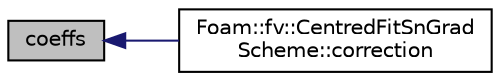 digraph "coeffs"
{
  bgcolor="transparent";
  edge [fontname="Helvetica",fontsize="10",labelfontname="Helvetica",labelfontsize="10"];
  node [fontname="Helvetica",fontsize="10",shape=record];
  rankdir="LR";
  Node1 [label="coeffs",height=0.2,width=0.4,color="black", fillcolor="grey75", style="filled", fontcolor="black"];
  Node1 -> Node2 [dir="back",color="midnightblue",fontsize="10",style="solid",fontname="Helvetica"];
  Node2 [label="Foam::fv::CentredFitSnGrad\lScheme::correction",height=0.2,width=0.4,color="black",URL="$a00260.html#a575a424a2a3d61de0e8d6ad368b61be1",tooltip="Return the explicit correction to the face-interpolate. "];
}
